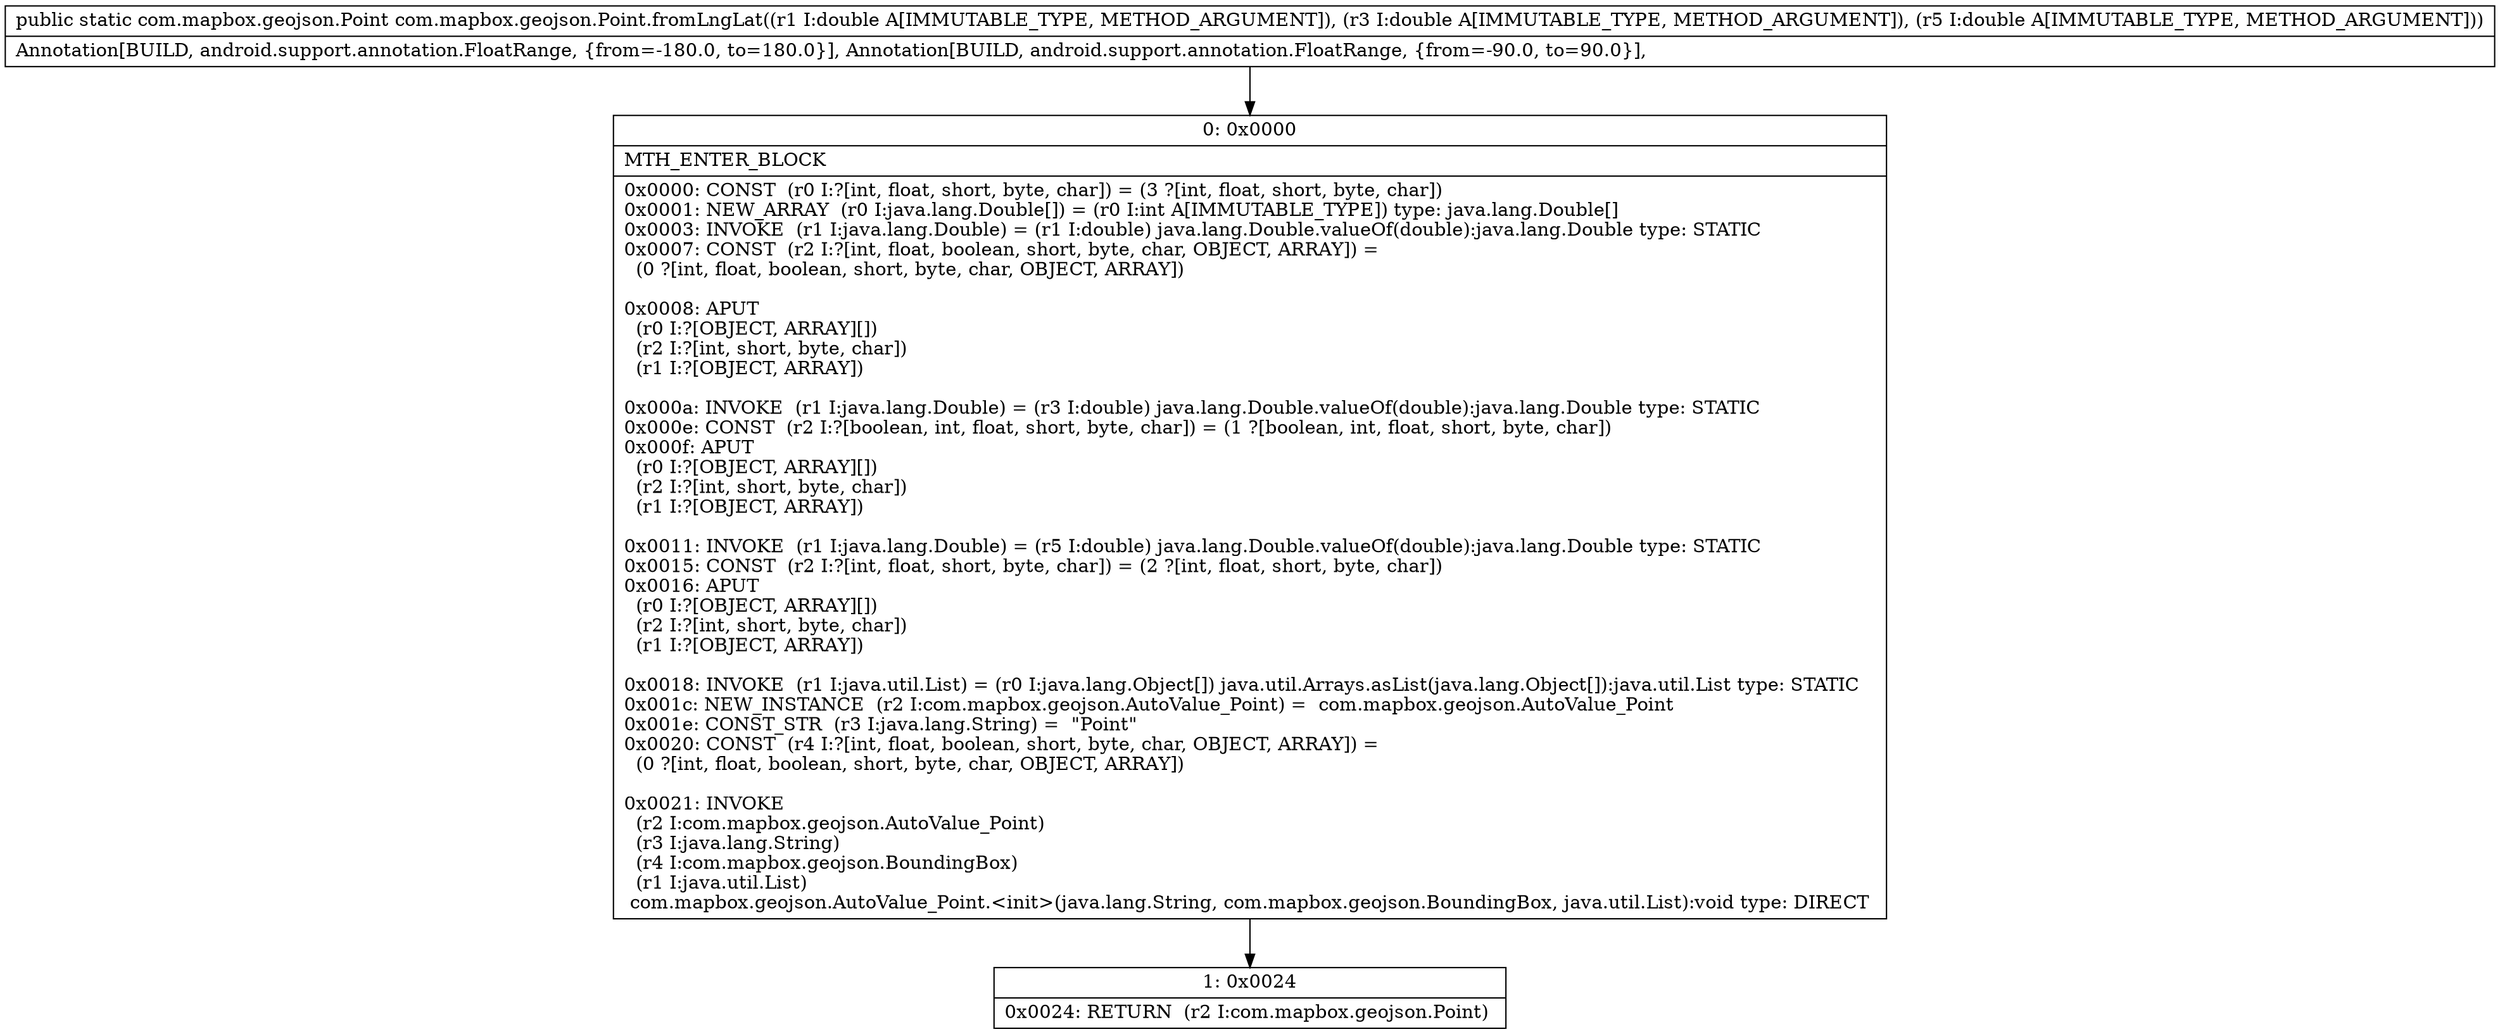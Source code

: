 digraph "CFG forcom.mapbox.geojson.Point.fromLngLat(DDD)Lcom\/mapbox\/geojson\/Point;" {
Node_0 [shape=record,label="{0\:\ 0x0000|MTH_ENTER_BLOCK\l|0x0000: CONST  (r0 I:?[int, float, short, byte, char]) = (3 ?[int, float, short, byte, char]) \l0x0001: NEW_ARRAY  (r0 I:java.lang.Double[]) = (r0 I:int A[IMMUTABLE_TYPE]) type: java.lang.Double[] \l0x0003: INVOKE  (r1 I:java.lang.Double) = (r1 I:double) java.lang.Double.valueOf(double):java.lang.Double type: STATIC \l0x0007: CONST  (r2 I:?[int, float, boolean, short, byte, char, OBJECT, ARRAY]) = \l  (0 ?[int, float, boolean, short, byte, char, OBJECT, ARRAY])\l \l0x0008: APUT  \l  (r0 I:?[OBJECT, ARRAY][])\l  (r2 I:?[int, short, byte, char])\l  (r1 I:?[OBJECT, ARRAY])\l \l0x000a: INVOKE  (r1 I:java.lang.Double) = (r3 I:double) java.lang.Double.valueOf(double):java.lang.Double type: STATIC \l0x000e: CONST  (r2 I:?[boolean, int, float, short, byte, char]) = (1 ?[boolean, int, float, short, byte, char]) \l0x000f: APUT  \l  (r0 I:?[OBJECT, ARRAY][])\l  (r2 I:?[int, short, byte, char])\l  (r1 I:?[OBJECT, ARRAY])\l \l0x0011: INVOKE  (r1 I:java.lang.Double) = (r5 I:double) java.lang.Double.valueOf(double):java.lang.Double type: STATIC \l0x0015: CONST  (r2 I:?[int, float, short, byte, char]) = (2 ?[int, float, short, byte, char]) \l0x0016: APUT  \l  (r0 I:?[OBJECT, ARRAY][])\l  (r2 I:?[int, short, byte, char])\l  (r1 I:?[OBJECT, ARRAY])\l \l0x0018: INVOKE  (r1 I:java.util.List) = (r0 I:java.lang.Object[]) java.util.Arrays.asList(java.lang.Object[]):java.util.List type: STATIC \l0x001c: NEW_INSTANCE  (r2 I:com.mapbox.geojson.AutoValue_Point) =  com.mapbox.geojson.AutoValue_Point \l0x001e: CONST_STR  (r3 I:java.lang.String) =  \"Point\" \l0x0020: CONST  (r4 I:?[int, float, boolean, short, byte, char, OBJECT, ARRAY]) = \l  (0 ?[int, float, boolean, short, byte, char, OBJECT, ARRAY])\l \l0x0021: INVOKE  \l  (r2 I:com.mapbox.geojson.AutoValue_Point)\l  (r3 I:java.lang.String)\l  (r4 I:com.mapbox.geojson.BoundingBox)\l  (r1 I:java.util.List)\l com.mapbox.geojson.AutoValue_Point.\<init\>(java.lang.String, com.mapbox.geojson.BoundingBox, java.util.List):void type: DIRECT \l}"];
Node_1 [shape=record,label="{1\:\ 0x0024|0x0024: RETURN  (r2 I:com.mapbox.geojson.Point) \l}"];
MethodNode[shape=record,label="{public static com.mapbox.geojson.Point com.mapbox.geojson.Point.fromLngLat((r1 I:double A[IMMUTABLE_TYPE, METHOD_ARGUMENT]), (r3 I:double A[IMMUTABLE_TYPE, METHOD_ARGUMENT]), (r5 I:double A[IMMUTABLE_TYPE, METHOD_ARGUMENT]))  | Annotation[BUILD, android.support.annotation.FloatRange, \{from=\-180.0, to=180.0\}], Annotation[BUILD, android.support.annotation.FloatRange, \{from=\-90.0, to=90.0\}], \l}"];
MethodNode -> Node_0;
Node_0 -> Node_1;
}

